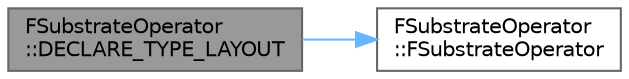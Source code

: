 digraph "FSubstrateOperator::DECLARE_TYPE_LAYOUT"
{
 // INTERACTIVE_SVG=YES
 // LATEX_PDF_SIZE
  bgcolor="transparent";
  edge [fontname=Helvetica,fontsize=10,labelfontname=Helvetica,labelfontsize=10];
  node [fontname=Helvetica,fontsize=10,shape=box,height=0.2,width=0.4];
  rankdir="LR";
  Node1 [id="Node000001",label="FSubstrateOperator\l::DECLARE_TYPE_LAYOUT",height=0.2,width=0.4,color="gray40", fillcolor="grey60", style="filled", fontcolor="black",tooltip=" "];
  Node1 -> Node2 [id="edge1_Node000001_Node000002",color="steelblue1",style="solid",tooltip=" "];
  Node2 [id="Node000002",label="FSubstrateOperator\l::FSubstrateOperator",height=0.2,width=0.4,color="grey40", fillcolor="white", style="filled",URL="$da/d8e/structFSubstrateOperator.html#a03a0b45105b06228b6486a38e086deab",tooltip=" "];
}
